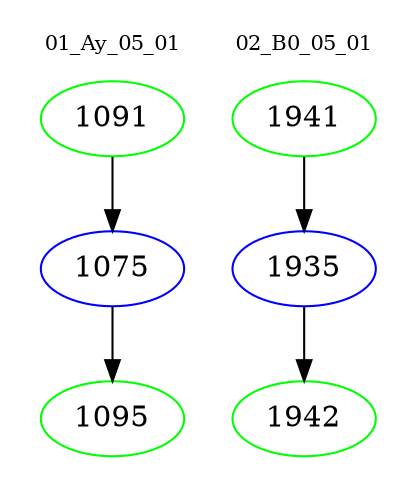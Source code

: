 digraph{
subgraph cluster_0 {
color = white
label = "01_Ay_05_01";
fontsize=10;
T0_1091 [label="1091", color="green"]
T0_1091 -> T0_1075 [color="black"]
T0_1075 [label="1075", color="blue"]
T0_1075 -> T0_1095 [color="black"]
T0_1095 [label="1095", color="green"]
}
subgraph cluster_1 {
color = white
label = "02_B0_05_01";
fontsize=10;
T1_1941 [label="1941", color="green"]
T1_1941 -> T1_1935 [color="black"]
T1_1935 [label="1935", color="blue"]
T1_1935 -> T1_1942 [color="black"]
T1_1942 [label="1942", color="green"]
}
}
